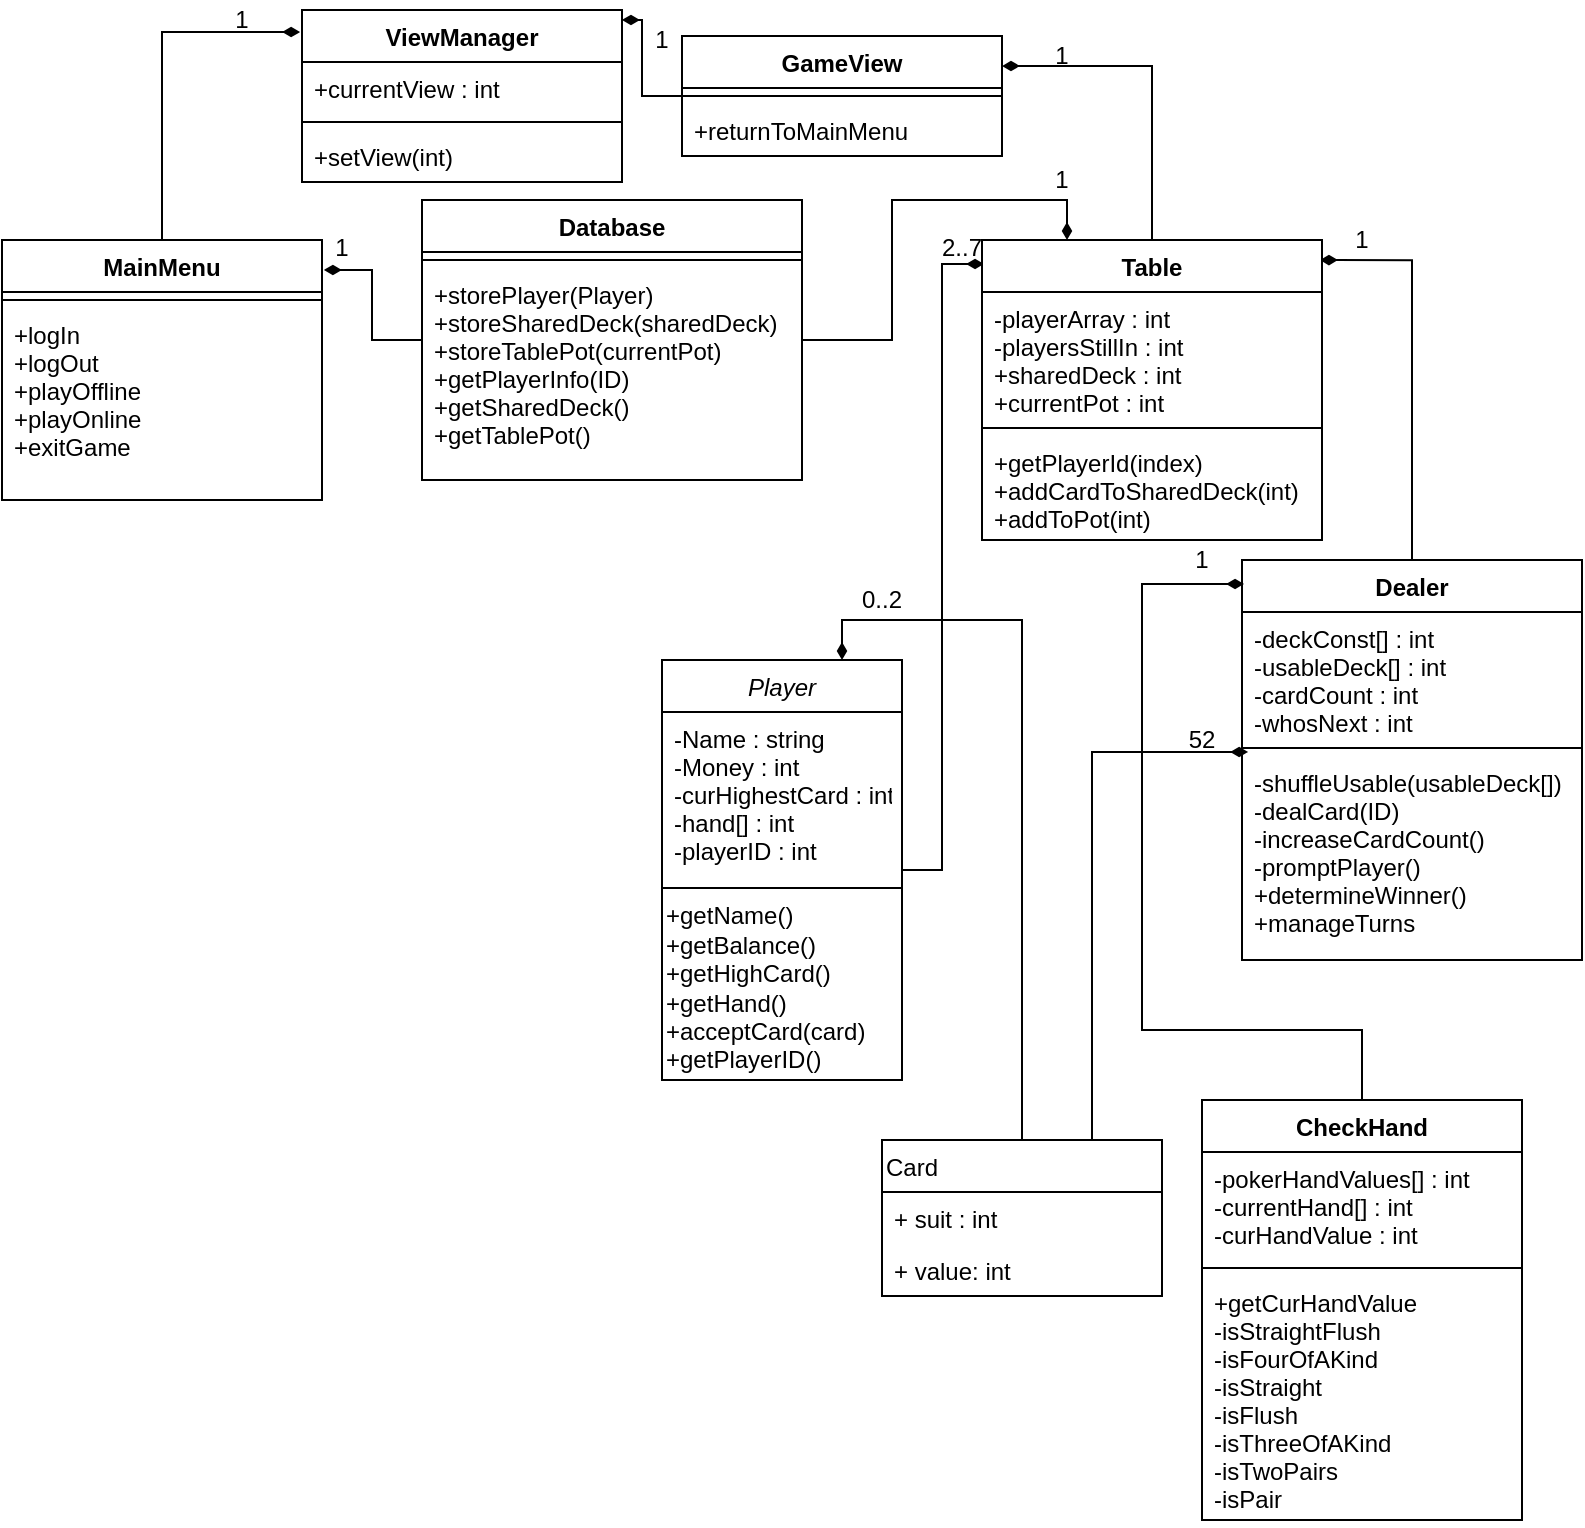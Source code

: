<mxfile version="15.2.5" type="github">
  <diagram id="C5RBs43oDa-KdzZeNtuy" name="Page-1">
    <mxGraphModel dx="1422" dy="737" grid="1" gridSize="10" guides="1" tooltips="1" connect="1" arrows="1" fold="1" page="1" pageScale="1" pageWidth="827" pageHeight="1169" math="0" shadow="0">
      <root>
        <mxCell id="WIyWlLk6GJQsqaUBKTNV-0" />
        <mxCell id="WIyWlLk6GJQsqaUBKTNV-1" parent="WIyWlLk6GJQsqaUBKTNV-0" />
        <mxCell id="9ceHF2195fWYRe3NCPCn-7" style="edgeStyle=orthogonalEdgeStyle;rounded=0;orthogonalLoop=1;jettySize=auto;html=1;entryX=0.006;entryY=0.08;entryDx=0;entryDy=0;entryPerimeter=0;endArrow=diamondThin;endFill=1;" edge="1" parent="WIyWlLk6GJQsqaUBKTNV-1" source="zkfFHV4jXpPFQw0GAbJ--0" target="bpY0FPUfjuS7q90EK_zC-18">
          <mxGeometry relative="1" as="geometry" />
        </mxCell>
        <mxCell id="zkfFHV4jXpPFQw0GAbJ--0" value="Player" style="swimlane;fontStyle=2;align=center;verticalAlign=top;childLayout=stackLayout;horizontal=1;startSize=26;horizontalStack=0;resizeParent=1;resizeLast=0;collapsible=1;marginBottom=0;rounded=0;shadow=0;strokeWidth=1;" parent="WIyWlLk6GJQsqaUBKTNV-1" vertex="1">
          <mxGeometry x="360" y="330" width="120" height="210" as="geometry">
            <mxRectangle x="230" y="140" width="160" height="26" as="alternateBounds" />
          </mxGeometry>
        </mxCell>
        <mxCell id="bpY0FPUfjuS7q90EK_zC-0" value="-Name : string&#xa;-Money : int&#xa;-curHighestCard : int&#xa;-hand[] : int&#xa;-playerID : int" style="text;align=left;verticalAlign=top;spacingLeft=4;spacingRight=4;overflow=hidden;rotatable=0;points=[[0,0.5],[1,0.5]];portConstraint=eastwest;rounded=0;shadow=0;html=0;" parent="zkfFHV4jXpPFQw0GAbJ--0" vertex="1">
          <mxGeometry y="26" width="120" height="84" as="geometry" />
        </mxCell>
        <mxCell id="zkfFHV4jXpPFQw0GAbJ--4" value="" style="line;html=1;strokeWidth=1;align=left;verticalAlign=middle;spacingTop=-1;spacingLeft=3;spacingRight=3;rotatable=0;labelPosition=right;points=[];portConstraint=eastwest;" parent="zkfFHV4jXpPFQw0GAbJ--0" vertex="1">
          <mxGeometry y="110" width="120" height="8" as="geometry" />
        </mxCell>
        <mxCell id="bpY0FPUfjuS7q90EK_zC-3" value="+getName()&lt;br&gt;+getBalance()&lt;br&gt;+getHighCard()&lt;br&gt;+getHand()&lt;br&gt;+acceptCard(card)&lt;br&gt;+getPlayerID()" style="text;html=1;strokeColor=none;fillColor=none;align=left;verticalAlign=middle;whiteSpace=wrap;rounded=0;" parent="zkfFHV4jXpPFQw0GAbJ--0" vertex="1">
          <mxGeometry y="118" width="120" height="92" as="geometry" />
        </mxCell>
        <mxCell id="9ceHF2195fWYRe3NCPCn-6" style="edgeStyle=orthogonalEdgeStyle;rounded=0;orthogonalLoop=1;jettySize=auto;html=1;entryX=0.994;entryY=0.067;entryDx=0;entryDy=0;entryPerimeter=0;endArrow=diamondThin;endFill=1;" edge="1" parent="WIyWlLk6GJQsqaUBKTNV-1" source="bpY0FPUfjuS7q90EK_zC-10" target="bpY0FPUfjuS7q90EK_zC-18">
          <mxGeometry relative="1" as="geometry" />
        </mxCell>
        <mxCell id="bpY0FPUfjuS7q90EK_zC-10" value="Dealer" style="swimlane;fontStyle=1;align=center;verticalAlign=top;childLayout=stackLayout;horizontal=1;startSize=26;horizontalStack=0;resizeParent=1;resizeParentMax=0;resizeLast=0;collapsible=1;marginBottom=0;" parent="WIyWlLk6GJQsqaUBKTNV-1" vertex="1">
          <mxGeometry x="650" y="280" width="170" height="200" as="geometry" />
        </mxCell>
        <mxCell id="bpY0FPUfjuS7q90EK_zC-11" value="-deckConst[] : int&#xa;-usableDeck[] : int&#xa;-cardCount : int &#xa;-whosNext : int&#xa;" style="text;strokeColor=none;fillColor=none;align=left;verticalAlign=top;spacingLeft=4;spacingRight=4;overflow=hidden;rotatable=0;points=[[0,0.5],[1,0.5]];portConstraint=eastwest;" parent="bpY0FPUfjuS7q90EK_zC-10" vertex="1">
          <mxGeometry y="26" width="170" height="64" as="geometry" />
        </mxCell>
        <mxCell id="bpY0FPUfjuS7q90EK_zC-12" value="" style="line;strokeWidth=1;fillColor=none;align=left;verticalAlign=middle;spacingTop=-1;spacingLeft=3;spacingRight=3;rotatable=0;labelPosition=right;points=[];portConstraint=eastwest;" parent="bpY0FPUfjuS7q90EK_zC-10" vertex="1">
          <mxGeometry y="90" width="170" height="8" as="geometry" />
        </mxCell>
        <mxCell id="bpY0FPUfjuS7q90EK_zC-13" value="-shuffleUsable(usableDeck[])&#xa;-dealCard(ID) &#xa;-increaseCardCount()&#xa;-promptPlayer()&#xa;+determineWinner()&#xa;+manageTurns" style="text;strokeColor=none;fillColor=none;align=left;verticalAlign=top;spacingLeft=4;spacingRight=4;overflow=hidden;rotatable=0;points=[[0,0.5],[1,0.5]];portConstraint=eastwest;" parent="bpY0FPUfjuS7q90EK_zC-10" vertex="1">
          <mxGeometry y="98" width="170" height="102" as="geometry" />
        </mxCell>
        <mxCell id="9ceHF2195fWYRe3NCPCn-12" style="edgeStyle=orthogonalEdgeStyle;rounded=0;orthogonalLoop=1;jettySize=auto;html=1;entryX=0.75;entryY=0;entryDx=0;entryDy=0;endArrow=diamondThin;endFill=1;" edge="1" parent="WIyWlLk6GJQsqaUBKTNV-1" source="bpY0FPUfjuS7q90EK_zC-14" target="zkfFHV4jXpPFQw0GAbJ--0">
          <mxGeometry relative="1" as="geometry" />
        </mxCell>
        <mxCell id="9ceHF2195fWYRe3NCPCn-13" style="edgeStyle=orthogonalEdgeStyle;rounded=0;orthogonalLoop=1;jettySize=auto;html=1;exitX=0.75;exitY=0;exitDx=0;exitDy=0;entryX=0.018;entryY=-0.02;entryDx=0;entryDy=0;entryPerimeter=0;endArrow=diamondThin;endFill=1;" edge="1" parent="WIyWlLk6GJQsqaUBKTNV-1" source="bpY0FPUfjuS7q90EK_zC-14" target="bpY0FPUfjuS7q90EK_zC-13">
          <mxGeometry relative="1" as="geometry" />
        </mxCell>
        <mxCell id="bpY0FPUfjuS7q90EK_zC-14" value="Card" style="swimlane;fontStyle=0;childLayout=stackLayout;horizontal=1;startSize=26;fillColor=none;horizontalStack=0;resizeParent=1;resizeParentMax=0;resizeLast=0;collapsible=1;marginBottom=0;align=left;" parent="WIyWlLk6GJQsqaUBKTNV-1" vertex="1">
          <mxGeometry x="470" y="570" width="140" height="78" as="geometry" />
        </mxCell>
        <mxCell id="bpY0FPUfjuS7q90EK_zC-15" value="+ suit : int" style="text;strokeColor=none;fillColor=none;align=left;verticalAlign=top;spacingLeft=4;spacingRight=4;overflow=hidden;rotatable=0;points=[[0,0.5],[1,0.5]];portConstraint=eastwest;" parent="bpY0FPUfjuS7q90EK_zC-14" vertex="1">
          <mxGeometry y="26" width="140" height="26" as="geometry" />
        </mxCell>
        <mxCell id="bpY0FPUfjuS7q90EK_zC-16" value="+ value: int " style="text;strokeColor=none;fillColor=none;align=left;verticalAlign=top;spacingLeft=4;spacingRight=4;overflow=hidden;rotatable=0;points=[[0,0.5],[1,0.5]];portConstraint=eastwest;" parent="bpY0FPUfjuS7q90EK_zC-14" vertex="1">
          <mxGeometry y="52" width="140" height="26" as="geometry" />
        </mxCell>
        <mxCell id="9ceHF2195fWYRe3NCPCn-5" style="edgeStyle=orthogonalEdgeStyle;rounded=0;orthogonalLoop=1;jettySize=auto;html=1;entryX=1;entryY=0.25;entryDx=0;entryDy=0;endArrow=diamondThin;endFill=1;" edge="1" parent="WIyWlLk6GJQsqaUBKTNV-1" source="bpY0FPUfjuS7q90EK_zC-18" target="bpY0FPUfjuS7q90EK_zC-35">
          <mxGeometry relative="1" as="geometry" />
        </mxCell>
        <mxCell id="bpY0FPUfjuS7q90EK_zC-18" value="Table" style="swimlane;fontStyle=1;align=center;verticalAlign=top;childLayout=stackLayout;horizontal=1;startSize=26;horizontalStack=0;resizeParent=1;resizeParentMax=0;resizeLast=0;collapsible=1;marginBottom=0;" parent="WIyWlLk6GJQsqaUBKTNV-1" vertex="1">
          <mxGeometry x="520" y="120" width="170" height="150" as="geometry" />
        </mxCell>
        <mxCell id="bpY0FPUfjuS7q90EK_zC-19" value="-playerArray : int&#xa;-playersStillIn : int&#xa;+sharedDeck : int&#xa;+currentPot : int" style="text;strokeColor=none;fillColor=none;align=left;verticalAlign=top;spacingLeft=4;spacingRight=4;overflow=hidden;rotatable=0;points=[[0,0.5],[1,0.5]];portConstraint=eastwest;" parent="bpY0FPUfjuS7q90EK_zC-18" vertex="1">
          <mxGeometry y="26" width="170" height="64" as="geometry" />
        </mxCell>
        <mxCell id="bpY0FPUfjuS7q90EK_zC-20" value="" style="line;strokeWidth=1;fillColor=none;align=left;verticalAlign=middle;spacingTop=-1;spacingLeft=3;spacingRight=3;rotatable=0;labelPosition=right;points=[];portConstraint=eastwest;" parent="bpY0FPUfjuS7q90EK_zC-18" vertex="1">
          <mxGeometry y="90" width="170" height="8" as="geometry" />
        </mxCell>
        <mxCell id="bpY0FPUfjuS7q90EK_zC-21" value="+getPlayerId(index)&#xa;+addCardToSharedDeck(int)&#xa;+addToPot(int)" style="text;strokeColor=none;fillColor=none;align=left;verticalAlign=top;spacingLeft=4;spacingRight=4;overflow=hidden;rotatable=0;points=[[0,0.5],[1,0.5]];portConstraint=eastwest;" parent="bpY0FPUfjuS7q90EK_zC-18" vertex="1">
          <mxGeometry y="98" width="170" height="52" as="geometry" />
        </mxCell>
        <mxCell id="9ceHF2195fWYRe3NCPCn-8" style="edgeStyle=orthogonalEdgeStyle;rounded=0;orthogonalLoop=1;jettySize=auto;html=1;entryX=1.006;entryY=0.115;entryDx=0;entryDy=0;entryPerimeter=0;endArrow=diamondThin;endFill=1;" edge="1" parent="WIyWlLk6GJQsqaUBKTNV-1" source="bpY0FPUfjuS7q90EK_zC-22" target="bpY0FPUfjuS7q90EK_zC-31">
          <mxGeometry relative="1" as="geometry" />
        </mxCell>
        <mxCell id="9ceHF2195fWYRe3NCPCn-10" style="edgeStyle=orthogonalEdgeStyle;rounded=0;orthogonalLoop=1;jettySize=auto;html=1;entryX=0.25;entryY=0;entryDx=0;entryDy=0;endArrow=diamondThin;endFill=1;" edge="1" parent="WIyWlLk6GJQsqaUBKTNV-1" source="bpY0FPUfjuS7q90EK_zC-22" target="bpY0FPUfjuS7q90EK_zC-18">
          <mxGeometry relative="1" as="geometry" />
        </mxCell>
        <mxCell id="bpY0FPUfjuS7q90EK_zC-22" value="Database" style="swimlane;fontStyle=1;align=center;verticalAlign=top;childLayout=stackLayout;horizontal=1;startSize=26;horizontalStack=0;resizeParent=1;resizeParentMax=0;resizeLast=0;collapsible=1;marginBottom=0;" parent="WIyWlLk6GJQsqaUBKTNV-1" vertex="1">
          <mxGeometry x="240" y="100" width="190" height="140" as="geometry" />
        </mxCell>
        <mxCell id="bpY0FPUfjuS7q90EK_zC-24" value="" style="line;strokeWidth=1;fillColor=none;align=left;verticalAlign=middle;spacingTop=-1;spacingLeft=3;spacingRight=3;rotatable=0;labelPosition=right;points=[];portConstraint=eastwest;" parent="bpY0FPUfjuS7q90EK_zC-22" vertex="1">
          <mxGeometry y="26" width="190" height="8" as="geometry" />
        </mxCell>
        <mxCell id="bpY0FPUfjuS7q90EK_zC-25" value="+storePlayer(Player)&#xa;+storeSharedDeck(sharedDeck)&#xa;+storeTablePot(currentPot)&#xa;+getPlayerInfo(ID)&#xa;+getSharedDeck()&#xa;+getTablePot()" style="text;strokeColor=none;fillColor=none;align=left;verticalAlign=top;spacingLeft=4;spacingRight=4;overflow=hidden;rotatable=0;points=[[0,0.5],[1,0.5]];portConstraint=eastwest;" parent="bpY0FPUfjuS7q90EK_zC-22" vertex="1">
          <mxGeometry y="34" width="190" height="106" as="geometry" />
        </mxCell>
        <mxCell id="9ceHF2195fWYRe3NCPCn-11" style="edgeStyle=orthogonalEdgeStyle;rounded=0;orthogonalLoop=1;jettySize=auto;html=1;entryX=0.006;entryY=0.06;entryDx=0;entryDy=0;entryPerimeter=0;endArrow=diamondThin;endFill=1;" edge="1" parent="WIyWlLk6GJQsqaUBKTNV-1" source="bpY0FPUfjuS7q90EK_zC-27" target="bpY0FPUfjuS7q90EK_zC-10">
          <mxGeometry relative="1" as="geometry">
            <Array as="points">
              <mxPoint x="710" y="515" />
              <mxPoint x="600" y="515" />
              <mxPoint x="600" y="292" />
            </Array>
          </mxGeometry>
        </mxCell>
        <mxCell id="bpY0FPUfjuS7q90EK_zC-27" value="CheckHand" style="swimlane;fontStyle=1;align=center;verticalAlign=top;childLayout=stackLayout;horizontal=1;startSize=26;horizontalStack=0;resizeParent=1;resizeParentMax=0;resizeLast=0;collapsible=1;marginBottom=0;" parent="WIyWlLk6GJQsqaUBKTNV-1" vertex="1">
          <mxGeometry x="630" y="550" width="160" height="210" as="geometry" />
        </mxCell>
        <mxCell id="bpY0FPUfjuS7q90EK_zC-28" value="-pokerHandValues[] : int&#xa;-currentHand[] : int&#xa;-curHandValue : int" style="text;strokeColor=none;fillColor=none;align=left;verticalAlign=top;spacingLeft=4;spacingRight=4;overflow=hidden;rotatable=0;points=[[0,0.5],[1,0.5]];portConstraint=eastwest;" parent="bpY0FPUfjuS7q90EK_zC-27" vertex="1">
          <mxGeometry y="26" width="160" height="54" as="geometry" />
        </mxCell>
        <mxCell id="bpY0FPUfjuS7q90EK_zC-29" value="" style="line;strokeWidth=1;fillColor=none;align=left;verticalAlign=middle;spacingTop=-1;spacingLeft=3;spacingRight=3;rotatable=0;labelPosition=right;points=[];portConstraint=eastwest;" parent="bpY0FPUfjuS7q90EK_zC-27" vertex="1">
          <mxGeometry y="80" width="160" height="8" as="geometry" />
        </mxCell>
        <mxCell id="bpY0FPUfjuS7q90EK_zC-30" value="+getCurHandValue&#xa;-isStraightFlush&#xa;-isFourOfAKind&#xa;-isStraight&#xa;-isFlush&#xa;-isThreeOfAKind&#xa;-isTwoPairs&#xa;-isPair" style="text;strokeColor=none;fillColor=none;align=left;verticalAlign=top;spacingLeft=4;spacingRight=4;overflow=hidden;rotatable=0;points=[[0,0.5],[1,0.5]];portConstraint=eastwest;" parent="bpY0FPUfjuS7q90EK_zC-27" vertex="1">
          <mxGeometry y="88" width="160" height="122" as="geometry" />
        </mxCell>
        <mxCell id="9ceHF2195fWYRe3NCPCn-3" style="edgeStyle=orthogonalEdgeStyle;rounded=0;orthogonalLoop=1;jettySize=auto;html=1;entryX=-0.006;entryY=0.128;entryDx=0;entryDy=0;entryPerimeter=0;endArrow=diamondThin;endFill=1;" edge="1" parent="WIyWlLk6GJQsqaUBKTNV-1" source="bpY0FPUfjuS7q90EK_zC-31" target="bpY0FPUfjuS7q90EK_zC-39">
          <mxGeometry relative="1" as="geometry" />
        </mxCell>
        <mxCell id="bpY0FPUfjuS7q90EK_zC-31" value="MainMenu" style="swimlane;fontStyle=1;align=center;verticalAlign=top;childLayout=stackLayout;horizontal=1;startSize=26;horizontalStack=0;resizeParent=1;resizeParentMax=0;resizeLast=0;collapsible=1;marginBottom=0;" parent="WIyWlLk6GJQsqaUBKTNV-1" vertex="1">
          <mxGeometry x="30" y="120" width="160" height="130" as="geometry" />
        </mxCell>
        <mxCell id="bpY0FPUfjuS7q90EK_zC-33" value="" style="line;strokeWidth=1;fillColor=none;align=left;verticalAlign=middle;spacingTop=-1;spacingLeft=3;spacingRight=3;rotatable=0;labelPosition=right;points=[];portConstraint=eastwest;" parent="bpY0FPUfjuS7q90EK_zC-31" vertex="1">
          <mxGeometry y="26" width="160" height="8" as="geometry" />
        </mxCell>
        <mxCell id="bpY0FPUfjuS7q90EK_zC-34" value="+logIn&#xa;+logOut&#xa;+playOffline&#xa;+playOnline&#xa;+exitGame" style="text;strokeColor=none;fillColor=none;align=left;verticalAlign=top;spacingLeft=4;spacingRight=4;overflow=hidden;rotatable=0;points=[[0,0.5],[1,0.5]];portConstraint=eastwest;" parent="bpY0FPUfjuS7q90EK_zC-31" vertex="1">
          <mxGeometry y="34" width="160" height="96" as="geometry" />
        </mxCell>
        <mxCell id="9ceHF2195fWYRe3NCPCn-4" style="edgeStyle=orthogonalEdgeStyle;rounded=0;orthogonalLoop=1;jettySize=auto;html=1;entryX=1;entryY=0.058;entryDx=0;entryDy=0;endArrow=diamondThin;endFill=1;entryPerimeter=0;" edge="1" parent="WIyWlLk6GJQsqaUBKTNV-1" source="bpY0FPUfjuS7q90EK_zC-35" target="bpY0FPUfjuS7q90EK_zC-39">
          <mxGeometry relative="1" as="geometry" />
        </mxCell>
        <mxCell id="bpY0FPUfjuS7q90EK_zC-35" value="GameView" style="swimlane;fontStyle=1;align=center;verticalAlign=top;childLayout=stackLayout;horizontal=1;startSize=26;horizontalStack=0;resizeParent=1;resizeParentMax=0;resizeLast=0;collapsible=1;marginBottom=0;" parent="WIyWlLk6GJQsqaUBKTNV-1" vertex="1">
          <mxGeometry x="370" y="18" width="160" height="60" as="geometry" />
        </mxCell>
        <mxCell id="bpY0FPUfjuS7q90EK_zC-37" value="" style="line;strokeWidth=1;fillColor=none;align=left;verticalAlign=middle;spacingTop=-1;spacingLeft=3;spacingRight=3;rotatable=0;labelPosition=right;points=[];portConstraint=eastwest;" parent="bpY0FPUfjuS7q90EK_zC-35" vertex="1">
          <mxGeometry y="26" width="160" height="8" as="geometry" />
        </mxCell>
        <mxCell id="bpY0FPUfjuS7q90EK_zC-38" value="+returnToMainMenu" style="text;strokeColor=none;fillColor=none;align=left;verticalAlign=top;spacingLeft=4;spacingRight=4;overflow=hidden;rotatable=0;points=[[0,0.5],[1,0.5]];portConstraint=eastwest;" parent="bpY0FPUfjuS7q90EK_zC-35" vertex="1">
          <mxGeometry y="34" width="160" height="26" as="geometry" />
        </mxCell>
        <mxCell id="bpY0FPUfjuS7q90EK_zC-39" value="ViewManager" style="swimlane;fontStyle=1;align=center;verticalAlign=top;childLayout=stackLayout;horizontal=1;startSize=26;horizontalStack=0;resizeParent=1;resizeParentMax=0;resizeLast=0;collapsible=1;marginBottom=0;" parent="WIyWlLk6GJQsqaUBKTNV-1" vertex="1">
          <mxGeometry x="180" y="5" width="160" height="86" as="geometry" />
        </mxCell>
        <mxCell id="bpY0FPUfjuS7q90EK_zC-40" value="+currentView : int" style="text;strokeColor=none;fillColor=none;align=left;verticalAlign=top;spacingLeft=4;spacingRight=4;overflow=hidden;rotatable=0;points=[[0,0.5],[1,0.5]];portConstraint=eastwest;" parent="bpY0FPUfjuS7q90EK_zC-39" vertex="1">
          <mxGeometry y="26" width="160" height="26" as="geometry" />
        </mxCell>
        <mxCell id="bpY0FPUfjuS7q90EK_zC-41" value="" style="line;strokeWidth=1;fillColor=none;align=left;verticalAlign=middle;spacingTop=-1;spacingLeft=3;spacingRight=3;rotatable=0;labelPosition=right;points=[];portConstraint=eastwest;" parent="bpY0FPUfjuS7q90EK_zC-39" vertex="1">
          <mxGeometry y="52" width="160" height="8" as="geometry" />
        </mxCell>
        <mxCell id="bpY0FPUfjuS7q90EK_zC-42" value="+setView(int)" style="text;strokeColor=none;fillColor=none;align=left;verticalAlign=top;spacingLeft=4;spacingRight=4;overflow=hidden;rotatable=0;points=[[0,0.5],[1,0.5]];portConstraint=eastwest;" parent="bpY0FPUfjuS7q90EK_zC-39" vertex="1">
          <mxGeometry y="60" width="160" height="26" as="geometry" />
        </mxCell>
        <mxCell id="9ceHF2195fWYRe3NCPCn-14" value="0..2" style="text;html=1;strokeColor=none;fillColor=none;align=center;verticalAlign=middle;whiteSpace=wrap;rounded=0;" vertex="1" parent="WIyWlLk6GJQsqaUBKTNV-1">
          <mxGeometry x="450" y="290" width="40" height="20" as="geometry" />
        </mxCell>
        <mxCell id="9ceHF2195fWYRe3NCPCn-15" value="52" style="text;html=1;strokeColor=none;fillColor=none;align=center;verticalAlign=middle;whiteSpace=wrap;rounded=0;" vertex="1" parent="WIyWlLk6GJQsqaUBKTNV-1">
          <mxGeometry x="610" y="360" width="40" height="20" as="geometry" />
        </mxCell>
        <mxCell id="9ceHF2195fWYRe3NCPCn-16" value="2..7" style="text;html=1;strokeColor=none;fillColor=none;align=center;verticalAlign=middle;whiteSpace=wrap;rounded=0;" vertex="1" parent="WIyWlLk6GJQsqaUBKTNV-1">
          <mxGeometry x="490" y="114" width="40" height="20" as="geometry" />
        </mxCell>
        <mxCell id="9ceHF2195fWYRe3NCPCn-17" value="1" style="text;html=1;strokeColor=none;fillColor=none;align=center;verticalAlign=middle;whiteSpace=wrap;rounded=0;" vertex="1" parent="WIyWlLk6GJQsqaUBKTNV-1">
          <mxGeometry x="690" y="110" width="40" height="20" as="geometry" />
        </mxCell>
        <mxCell id="9ceHF2195fWYRe3NCPCn-18" value="1" style="text;html=1;strokeColor=none;fillColor=none;align=center;verticalAlign=middle;whiteSpace=wrap;rounded=0;" vertex="1" parent="WIyWlLk6GJQsqaUBKTNV-1">
          <mxGeometry x="540" y="18" width="40" height="20" as="geometry" />
        </mxCell>
        <mxCell id="9ceHF2195fWYRe3NCPCn-19" value="1" style="text;html=1;strokeColor=none;fillColor=none;align=center;verticalAlign=middle;whiteSpace=wrap;rounded=0;" vertex="1" parent="WIyWlLk6GJQsqaUBKTNV-1">
          <mxGeometry x="540" y="80" width="40" height="20" as="geometry" />
        </mxCell>
        <mxCell id="9ceHF2195fWYRe3NCPCn-20" value="1" style="text;html=1;strokeColor=none;fillColor=none;align=center;verticalAlign=middle;whiteSpace=wrap;rounded=0;" vertex="1" parent="WIyWlLk6GJQsqaUBKTNV-1">
          <mxGeometry x="180" y="114" width="40" height="20" as="geometry" />
        </mxCell>
        <mxCell id="9ceHF2195fWYRe3NCPCn-21" value="1" style="text;html=1;strokeColor=none;fillColor=none;align=center;verticalAlign=middle;whiteSpace=wrap;rounded=0;" vertex="1" parent="WIyWlLk6GJQsqaUBKTNV-1">
          <mxGeometry x="610" y="270" width="40" height="20" as="geometry" />
        </mxCell>
        <mxCell id="9ceHF2195fWYRe3NCPCn-22" value="1" style="text;html=1;strokeColor=none;fillColor=none;align=center;verticalAlign=middle;whiteSpace=wrap;rounded=0;" vertex="1" parent="WIyWlLk6GJQsqaUBKTNV-1">
          <mxGeometry x="130" width="40" height="20" as="geometry" />
        </mxCell>
        <mxCell id="9ceHF2195fWYRe3NCPCn-27" value="1" style="text;html=1;strokeColor=none;fillColor=none;align=center;verticalAlign=middle;whiteSpace=wrap;rounded=0;" vertex="1" parent="WIyWlLk6GJQsqaUBKTNV-1">
          <mxGeometry x="340" y="10" width="40" height="20" as="geometry" />
        </mxCell>
      </root>
    </mxGraphModel>
  </diagram>
</mxfile>
